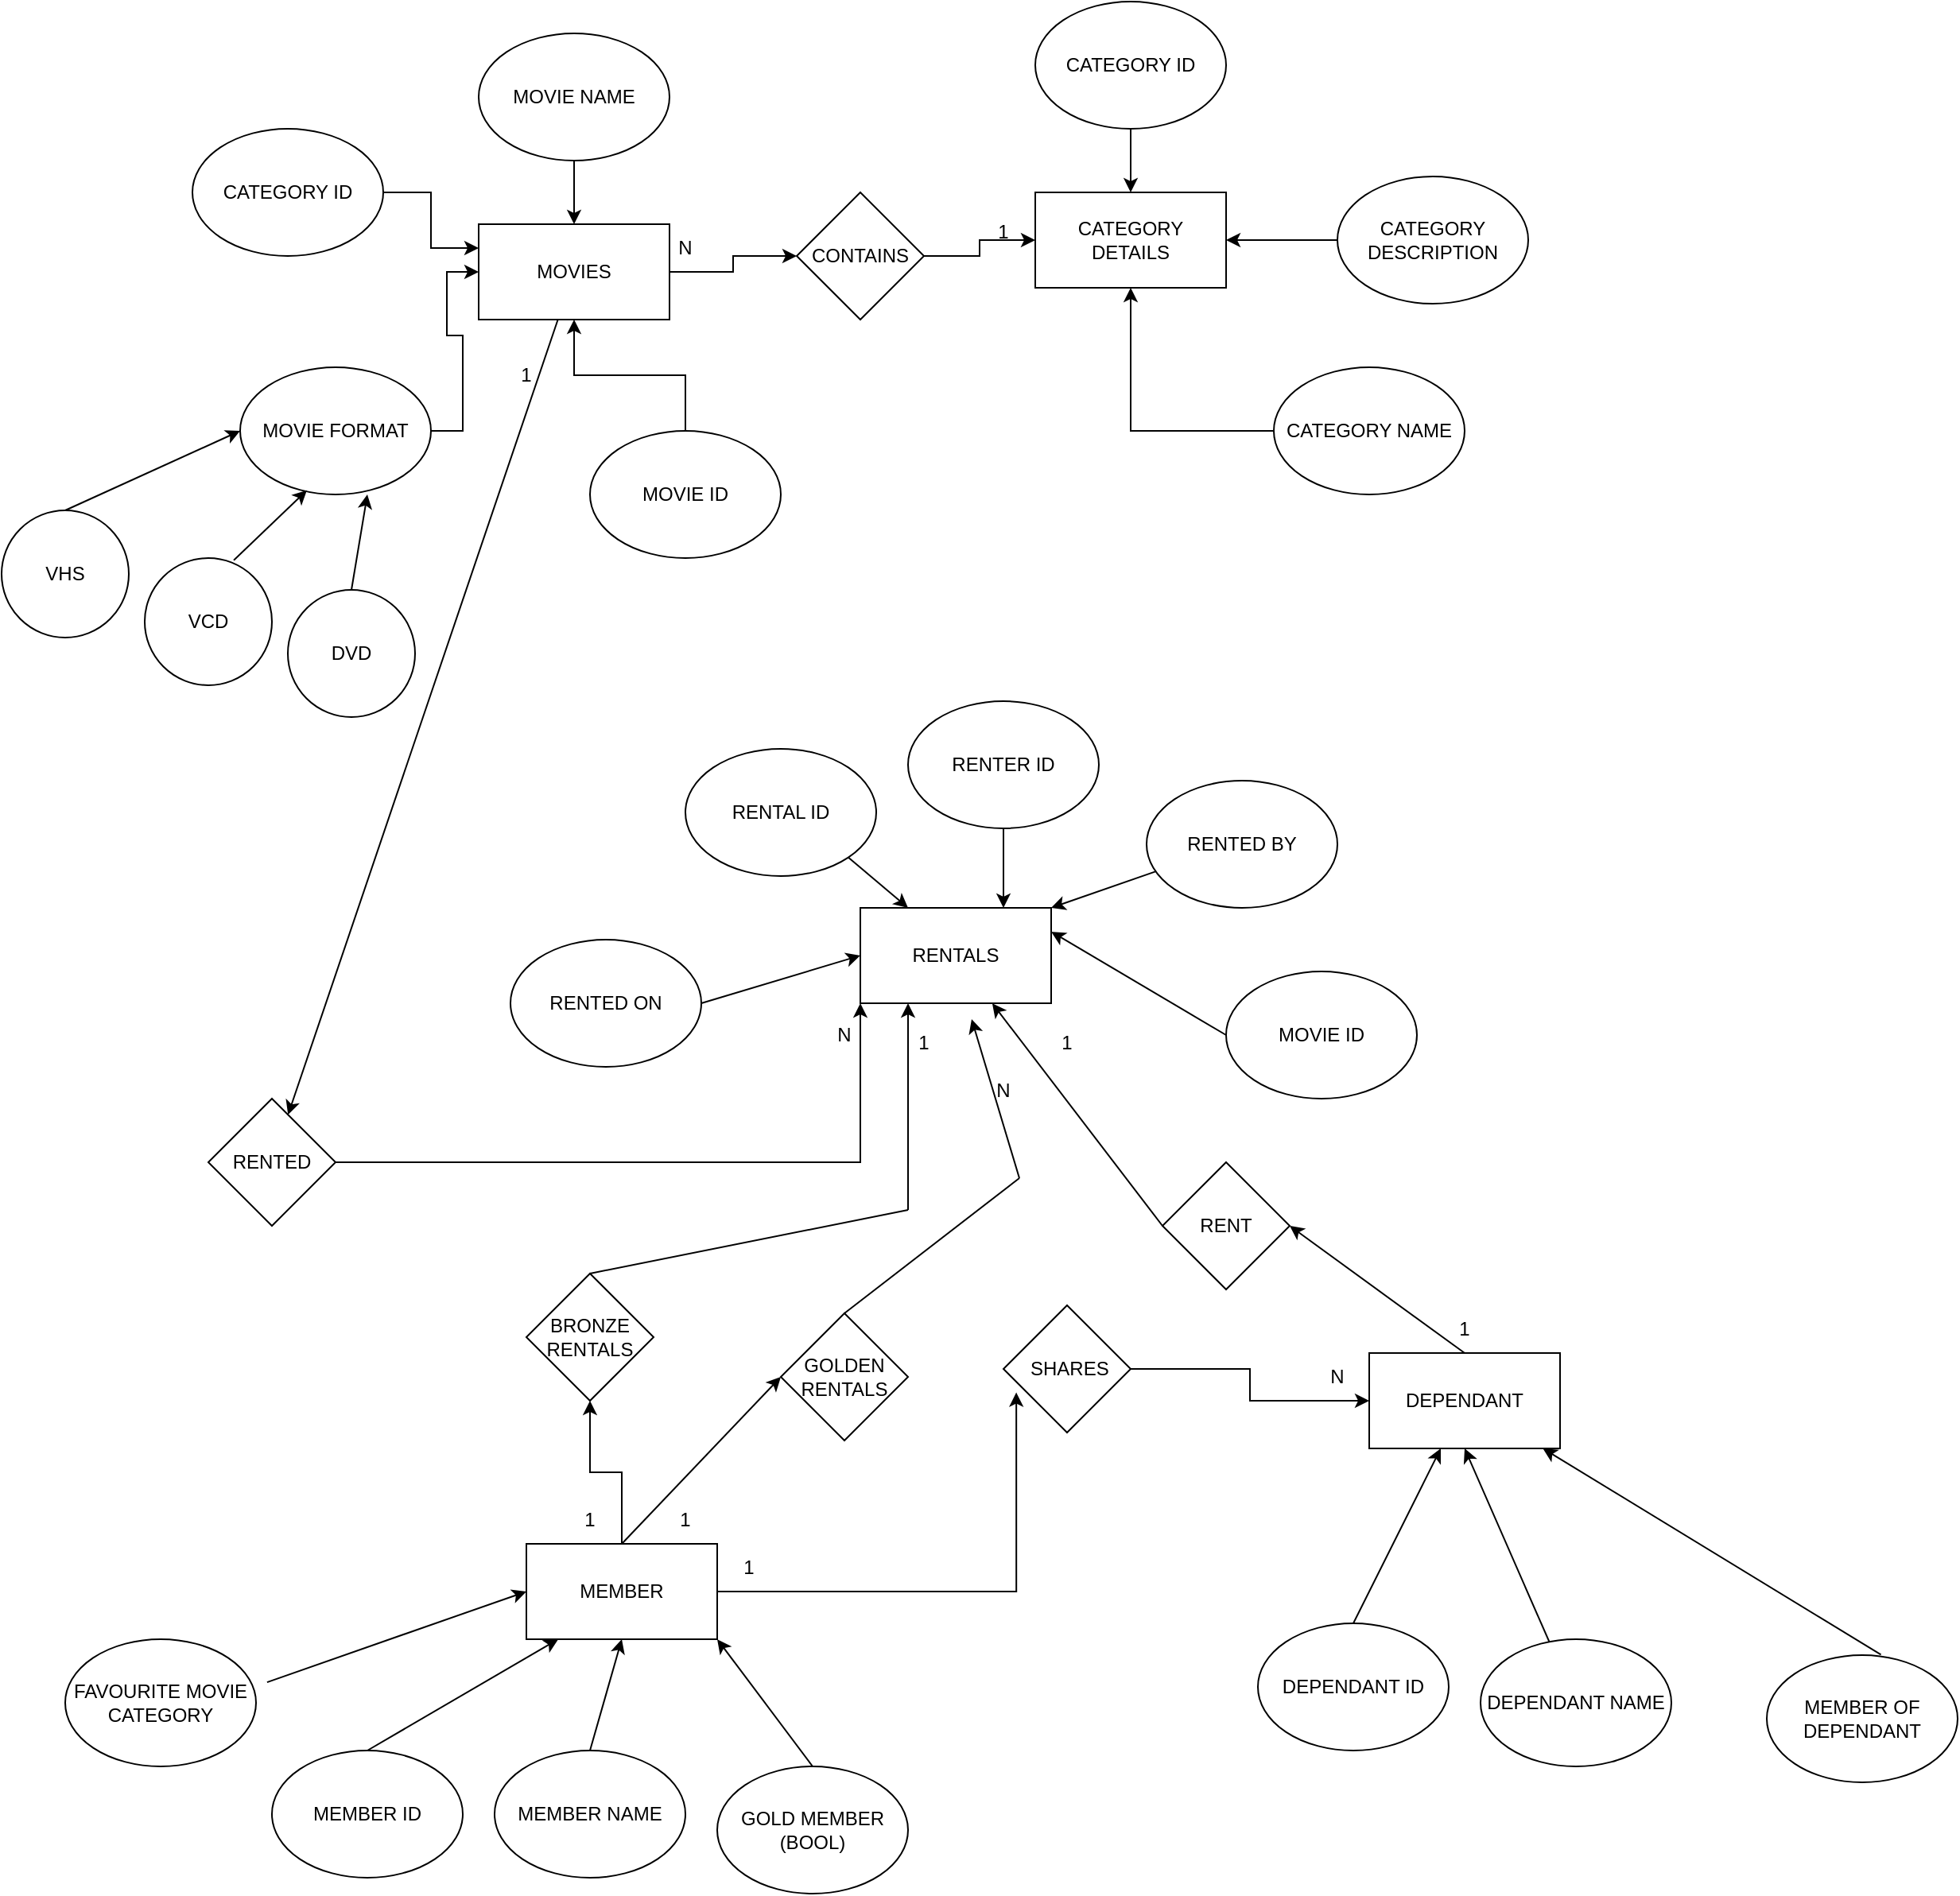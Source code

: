 <mxfile version="24.3.1" type="device">
  <diagram name="Page-1" id="s4sbyjbFs6MYSl9o08Po">
    <mxGraphModel dx="1323" dy="753" grid="1" gridSize="10" guides="1" tooltips="1" connect="1" arrows="1" fold="1" page="1" pageScale="1" pageWidth="850" pageHeight="1100" background="#ffffff" math="0" shadow="0">
      <root>
        <mxCell id="0" />
        <mxCell id="1" parent="0" />
        <mxCell id="L9C_kSaaTyOEswqFfBs4-30" style="edgeStyle=orthogonalEdgeStyle;rounded=0;orthogonalLoop=1;jettySize=auto;html=1;entryX=0;entryY=0.5;entryDx=0;entryDy=0;" edge="1" parent="1" source="L9C_kSaaTyOEswqFfBs4-1" target="L9C_kSaaTyOEswqFfBs4-29">
          <mxGeometry relative="1" as="geometry" />
        </mxCell>
        <mxCell id="L9C_kSaaTyOEswqFfBs4-1" value="MOVIES" style="rounded=0;whiteSpace=wrap;html=1;" vertex="1" parent="1">
          <mxGeometry x="380" y="150" width="120" height="60" as="geometry" />
        </mxCell>
        <mxCell id="L9C_kSaaTyOEswqFfBs4-6" style="edgeStyle=orthogonalEdgeStyle;rounded=0;orthogonalLoop=1;jettySize=auto;html=1;" edge="1" parent="1" source="L9C_kSaaTyOEswqFfBs4-2" target="L9C_kSaaTyOEswqFfBs4-1">
          <mxGeometry relative="1" as="geometry" />
        </mxCell>
        <mxCell id="L9C_kSaaTyOEswqFfBs4-2" value="MOVIE ID" style="ellipse;whiteSpace=wrap;html=1;" vertex="1" parent="1">
          <mxGeometry x="450" y="280" width="120" height="80" as="geometry" />
        </mxCell>
        <mxCell id="L9C_kSaaTyOEswqFfBs4-9" style="edgeStyle=orthogonalEdgeStyle;rounded=0;orthogonalLoop=1;jettySize=auto;html=1;entryX=0.5;entryY=0;entryDx=0;entryDy=0;" edge="1" parent="1" source="L9C_kSaaTyOEswqFfBs4-3" target="L9C_kSaaTyOEswqFfBs4-1">
          <mxGeometry relative="1" as="geometry" />
        </mxCell>
        <mxCell id="L9C_kSaaTyOEswqFfBs4-3" value="MOVIE NAME" style="ellipse;whiteSpace=wrap;html=1;" vertex="1" parent="1">
          <mxGeometry x="380" y="30" width="120" height="80" as="geometry" />
        </mxCell>
        <mxCell id="L9C_kSaaTyOEswqFfBs4-8" style="edgeStyle=orthogonalEdgeStyle;rounded=0;orthogonalLoop=1;jettySize=auto;html=1;entryX=0;entryY=0.25;entryDx=0;entryDy=0;" edge="1" parent="1" source="L9C_kSaaTyOEswqFfBs4-4" target="L9C_kSaaTyOEswqFfBs4-1">
          <mxGeometry relative="1" as="geometry" />
        </mxCell>
        <mxCell id="L9C_kSaaTyOEswqFfBs4-4" value="CATEGORY ID" style="ellipse;whiteSpace=wrap;html=1;" vertex="1" parent="1">
          <mxGeometry x="200" y="90" width="120" height="80" as="geometry" />
        </mxCell>
        <mxCell id="L9C_kSaaTyOEswqFfBs4-7" style="edgeStyle=orthogonalEdgeStyle;rounded=0;orthogonalLoop=1;jettySize=auto;html=1;entryX=0;entryY=0.5;entryDx=0;entryDy=0;" edge="1" parent="1" source="L9C_kSaaTyOEswqFfBs4-5" target="L9C_kSaaTyOEswqFfBs4-1">
          <mxGeometry relative="1" as="geometry" />
        </mxCell>
        <mxCell id="L9C_kSaaTyOEswqFfBs4-5" value="MOVIE FORMAT" style="ellipse;whiteSpace=wrap;html=1;" vertex="1" parent="1">
          <mxGeometry x="230" y="240" width="120" height="80" as="geometry" />
        </mxCell>
        <mxCell id="L9C_kSaaTyOEswqFfBs4-12" value="VHS" style="ellipse;whiteSpace=wrap;html=1;" vertex="1" parent="1">
          <mxGeometry x="80" y="330" width="80" height="80" as="geometry" />
        </mxCell>
        <mxCell id="L9C_kSaaTyOEswqFfBs4-13" value="VCD" style="ellipse;whiteSpace=wrap;html=1;" vertex="1" parent="1">
          <mxGeometry x="170" y="360" width="80" height="80" as="geometry" />
        </mxCell>
        <mxCell id="L9C_kSaaTyOEswqFfBs4-14" value="DVD" style="ellipse;whiteSpace=wrap;html=1;" vertex="1" parent="1">
          <mxGeometry x="260" y="380" width="80" height="80" as="geometry" />
        </mxCell>
        <mxCell id="L9C_kSaaTyOEswqFfBs4-18" value="" style="endArrow=classic;html=1;rounded=0;exitX=0.5;exitY=0;exitDx=0;exitDy=0;entryX=0;entryY=0.5;entryDx=0;entryDy=0;" edge="1" parent="1" source="L9C_kSaaTyOEswqFfBs4-12" target="L9C_kSaaTyOEswqFfBs4-5">
          <mxGeometry width="50" height="50" relative="1" as="geometry">
            <mxPoint x="260" y="360" as="sourcePoint" />
            <mxPoint x="310" y="310" as="targetPoint" />
          </mxGeometry>
        </mxCell>
        <mxCell id="L9C_kSaaTyOEswqFfBs4-19" value="" style="endArrow=classic;html=1;rounded=0;exitX=0.7;exitY=0.017;exitDx=0;exitDy=0;exitPerimeter=0;entryX=0.35;entryY=0.967;entryDx=0;entryDy=0;entryPerimeter=0;" edge="1" parent="1" source="L9C_kSaaTyOEswqFfBs4-13" target="L9C_kSaaTyOEswqFfBs4-5">
          <mxGeometry width="50" height="50" relative="1" as="geometry">
            <mxPoint x="260" y="360" as="sourcePoint" />
            <mxPoint x="310" y="310" as="targetPoint" />
          </mxGeometry>
        </mxCell>
        <mxCell id="L9C_kSaaTyOEswqFfBs4-20" value="" style="endArrow=classic;html=1;rounded=0;exitX=0.5;exitY=0;exitDx=0;exitDy=0;" edge="1" parent="1" source="L9C_kSaaTyOEswqFfBs4-14">
          <mxGeometry width="50" height="50" relative="1" as="geometry">
            <mxPoint x="260" y="360" as="sourcePoint" />
            <mxPoint x="310" y="320" as="targetPoint" />
          </mxGeometry>
        </mxCell>
        <mxCell id="L9C_kSaaTyOEswqFfBs4-22" value="CATEGORY DETAILS" style="rounded=0;whiteSpace=wrap;html=1;" vertex="1" parent="1">
          <mxGeometry x="730" y="130" width="120" height="60" as="geometry" />
        </mxCell>
        <mxCell id="L9C_kSaaTyOEswqFfBs4-27" style="edgeStyle=orthogonalEdgeStyle;rounded=0;orthogonalLoop=1;jettySize=auto;html=1;" edge="1" parent="1" source="L9C_kSaaTyOEswqFfBs4-23" target="L9C_kSaaTyOEswqFfBs4-22">
          <mxGeometry relative="1" as="geometry" />
        </mxCell>
        <mxCell id="L9C_kSaaTyOEswqFfBs4-23" value="CATEGORY NAME" style="ellipse;whiteSpace=wrap;html=1;" vertex="1" parent="1">
          <mxGeometry x="880" y="240" width="120" height="80" as="geometry" />
        </mxCell>
        <mxCell id="L9C_kSaaTyOEswqFfBs4-28" style="edgeStyle=orthogonalEdgeStyle;rounded=0;orthogonalLoop=1;jettySize=auto;html=1;" edge="1" parent="1" source="L9C_kSaaTyOEswqFfBs4-24" target="L9C_kSaaTyOEswqFfBs4-22">
          <mxGeometry relative="1" as="geometry" />
        </mxCell>
        <mxCell id="L9C_kSaaTyOEswqFfBs4-24" value="CATEGORY ID" style="ellipse;whiteSpace=wrap;html=1;" vertex="1" parent="1">
          <mxGeometry x="730" y="10" width="120" height="80" as="geometry" />
        </mxCell>
        <mxCell id="L9C_kSaaTyOEswqFfBs4-26" style="edgeStyle=orthogonalEdgeStyle;rounded=0;orthogonalLoop=1;jettySize=auto;html=1;entryX=1;entryY=0.5;entryDx=0;entryDy=0;" edge="1" parent="1" source="L9C_kSaaTyOEswqFfBs4-25" target="L9C_kSaaTyOEswqFfBs4-22">
          <mxGeometry relative="1" as="geometry" />
        </mxCell>
        <mxCell id="L9C_kSaaTyOEswqFfBs4-25" value="CATEGORY DESCRIPTION" style="ellipse;whiteSpace=wrap;html=1;" vertex="1" parent="1">
          <mxGeometry x="920" y="120" width="120" height="80" as="geometry" />
        </mxCell>
        <mxCell id="L9C_kSaaTyOEswqFfBs4-31" style="edgeStyle=orthogonalEdgeStyle;rounded=0;orthogonalLoop=1;jettySize=auto;html=1;" edge="1" parent="1" source="L9C_kSaaTyOEswqFfBs4-29" target="L9C_kSaaTyOEswqFfBs4-22">
          <mxGeometry relative="1" as="geometry" />
        </mxCell>
        <mxCell id="L9C_kSaaTyOEswqFfBs4-29" value="CONTAINS" style="rhombus;whiteSpace=wrap;html=1;" vertex="1" parent="1">
          <mxGeometry x="580" y="130" width="80" height="80" as="geometry" />
        </mxCell>
        <mxCell id="L9C_kSaaTyOEswqFfBs4-32" value="1" style="text;html=1;align=center;verticalAlign=middle;whiteSpace=wrap;rounded=0;" vertex="1" parent="1">
          <mxGeometry x="680" y="140" width="60" height="30" as="geometry" />
        </mxCell>
        <mxCell id="L9C_kSaaTyOEswqFfBs4-33" value="N" style="text;html=1;align=center;verticalAlign=middle;whiteSpace=wrap;rounded=0;" vertex="1" parent="1">
          <mxGeometry x="480" y="150" width="60" height="30" as="geometry" />
        </mxCell>
        <mxCell id="L9C_kSaaTyOEswqFfBs4-88" style="edgeStyle=orthogonalEdgeStyle;rounded=0;orthogonalLoop=1;jettySize=auto;html=1;entryX=0.5;entryY=1;entryDx=0;entryDy=0;" edge="1" parent="1" source="L9C_kSaaTyOEswqFfBs4-34" target="L9C_kSaaTyOEswqFfBs4-83">
          <mxGeometry relative="1" as="geometry" />
        </mxCell>
        <mxCell id="L9C_kSaaTyOEswqFfBs4-34" value="MEMBER" style="rounded=0;whiteSpace=wrap;html=1;" vertex="1" parent="1">
          <mxGeometry x="410" y="980" width="120" height="60" as="geometry" />
        </mxCell>
        <mxCell id="L9C_kSaaTyOEswqFfBs4-35" value="MEMBER ID" style="ellipse;whiteSpace=wrap;html=1;" vertex="1" parent="1">
          <mxGeometry x="250" y="1110" width="120" height="80" as="geometry" />
        </mxCell>
        <mxCell id="L9C_kSaaTyOEswqFfBs4-36" value="MEMBER NAME" style="ellipse;whiteSpace=wrap;html=1;" vertex="1" parent="1">
          <mxGeometry x="390" y="1110" width="120" height="80" as="geometry" />
        </mxCell>
        <mxCell id="L9C_kSaaTyOEswqFfBs4-37" value="GOLD MEMBER&lt;div&gt;(BOOL)&lt;/div&gt;" style="ellipse;whiteSpace=wrap;html=1;" vertex="1" parent="1">
          <mxGeometry x="530" y="1120" width="120" height="80" as="geometry" />
        </mxCell>
        <mxCell id="L9C_kSaaTyOEswqFfBs4-38" value="" style="endArrow=classic;html=1;rounded=0;exitX=0.5;exitY=0;exitDx=0;exitDy=0;entryX=1;entryY=1;entryDx=0;entryDy=0;" edge="1" parent="1" source="L9C_kSaaTyOEswqFfBs4-37" target="L9C_kSaaTyOEswqFfBs4-34">
          <mxGeometry width="50" height="50" relative="1" as="geometry">
            <mxPoint x="680" y="750" as="sourcePoint" />
            <mxPoint x="730" y="700" as="targetPoint" />
          </mxGeometry>
        </mxCell>
        <mxCell id="L9C_kSaaTyOEswqFfBs4-40" value="" style="endArrow=classic;html=1;rounded=0;exitX=0.5;exitY=0;exitDx=0;exitDy=0;entryX=0.5;entryY=1;entryDx=0;entryDy=0;" edge="1" parent="1" source="L9C_kSaaTyOEswqFfBs4-36" target="L9C_kSaaTyOEswqFfBs4-34">
          <mxGeometry width="50" height="50" relative="1" as="geometry">
            <mxPoint x="680" y="750" as="sourcePoint" />
            <mxPoint x="730" y="700" as="targetPoint" />
          </mxGeometry>
        </mxCell>
        <mxCell id="L9C_kSaaTyOEswqFfBs4-41" value="" style="endArrow=classic;html=1;rounded=0;exitX=0.5;exitY=0;exitDx=0;exitDy=0;entryX=0.167;entryY=1;entryDx=0;entryDy=0;entryPerimeter=0;" edge="1" parent="1" source="L9C_kSaaTyOEswqFfBs4-35" target="L9C_kSaaTyOEswqFfBs4-34">
          <mxGeometry width="50" height="50" relative="1" as="geometry">
            <mxPoint x="680" y="750" as="sourcePoint" />
            <mxPoint x="730" y="700" as="targetPoint" />
          </mxGeometry>
        </mxCell>
        <mxCell id="L9C_kSaaTyOEswqFfBs4-42" value="DEPENDANT" style="rounded=0;whiteSpace=wrap;html=1;" vertex="1" parent="1">
          <mxGeometry x="940" y="860" width="120" height="60" as="geometry" />
        </mxCell>
        <mxCell id="L9C_kSaaTyOEswqFfBs4-43" value="DEPENDANT ID" style="ellipse;whiteSpace=wrap;html=1;" vertex="1" parent="1">
          <mxGeometry x="870" y="1030" width="120" height="80" as="geometry" />
        </mxCell>
        <mxCell id="L9C_kSaaTyOEswqFfBs4-44" value="DEPENDANT NAME" style="ellipse;whiteSpace=wrap;html=1;" vertex="1" parent="1">
          <mxGeometry x="1010" y="1040" width="120" height="80" as="geometry" />
        </mxCell>
        <mxCell id="L9C_kSaaTyOEswqFfBs4-45" value="MEMBER OF DEPENDANT" style="ellipse;whiteSpace=wrap;html=1;" vertex="1" parent="1">
          <mxGeometry x="1190" y="1050" width="120" height="80" as="geometry" />
        </mxCell>
        <mxCell id="L9C_kSaaTyOEswqFfBs4-46" value="" style="endArrow=classic;html=1;rounded=0;exitX=0.5;exitY=0;exitDx=0;exitDy=0;" edge="1" parent="1" source="L9C_kSaaTyOEswqFfBs4-43" target="L9C_kSaaTyOEswqFfBs4-42">
          <mxGeometry width="50" height="50" relative="1" as="geometry">
            <mxPoint x="880" y="630" as="sourcePoint" />
            <mxPoint x="930" y="580" as="targetPoint" />
          </mxGeometry>
        </mxCell>
        <mxCell id="L9C_kSaaTyOEswqFfBs4-47" value="" style="endArrow=classic;html=1;rounded=0;entryX=0.5;entryY=1;entryDx=0;entryDy=0;" edge="1" parent="1" source="L9C_kSaaTyOEswqFfBs4-44" target="L9C_kSaaTyOEswqFfBs4-42">
          <mxGeometry width="50" height="50" relative="1" as="geometry">
            <mxPoint x="880" y="630" as="sourcePoint" />
            <mxPoint x="930" y="580" as="targetPoint" />
          </mxGeometry>
        </mxCell>
        <mxCell id="L9C_kSaaTyOEswqFfBs4-48" value="" style="endArrow=classic;html=1;rounded=0;exitX=0.598;exitY=-0.004;exitDx=0;exitDy=0;exitPerimeter=0;" edge="1" parent="1" source="L9C_kSaaTyOEswqFfBs4-45" target="L9C_kSaaTyOEswqFfBs4-42">
          <mxGeometry width="50" height="50" relative="1" as="geometry">
            <mxPoint x="880" y="630" as="sourcePoint" />
            <mxPoint x="1060" y="640" as="targetPoint" />
          </mxGeometry>
        </mxCell>
        <mxCell id="L9C_kSaaTyOEswqFfBs4-51" style="edgeStyle=orthogonalEdgeStyle;rounded=0;orthogonalLoop=1;jettySize=auto;html=1;" edge="1" parent="1" source="L9C_kSaaTyOEswqFfBs4-49" target="L9C_kSaaTyOEswqFfBs4-42">
          <mxGeometry relative="1" as="geometry" />
        </mxCell>
        <mxCell id="L9C_kSaaTyOEswqFfBs4-49" value="&amp;nbsp;SHARES" style="rhombus;whiteSpace=wrap;html=1;" vertex="1" parent="1">
          <mxGeometry x="710" y="830" width="80" height="80" as="geometry" />
        </mxCell>
        <mxCell id="L9C_kSaaTyOEswqFfBs4-50" style="edgeStyle=orthogonalEdgeStyle;rounded=0;orthogonalLoop=1;jettySize=auto;html=1;entryX=0.101;entryY=0.685;entryDx=0;entryDy=0;entryPerimeter=0;" edge="1" parent="1" source="L9C_kSaaTyOEswqFfBs4-34" target="L9C_kSaaTyOEswqFfBs4-49">
          <mxGeometry relative="1" as="geometry" />
        </mxCell>
        <mxCell id="L9C_kSaaTyOEswqFfBs4-52" value="1" style="text;html=1;align=center;verticalAlign=middle;whiteSpace=wrap;rounded=0;" vertex="1" parent="1">
          <mxGeometry x="520" y="980" width="60" height="30" as="geometry" />
        </mxCell>
        <mxCell id="L9C_kSaaTyOEswqFfBs4-53" value="N" style="text;html=1;align=center;verticalAlign=middle;whiteSpace=wrap;rounded=0;" vertex="1" parent="1">
          <mxGeometry x="890" y="860" width="60" height="30" as="geometry" />
        </mxCell>
        <mxCell id="L9C_kSaaTyOEswqFfBs4-54" value="RENTALS" style="rounded=0;whiteSpace=wrap;html=1;" vertex="1" parent="1">
          <mxGeometry x="620" y="580" width="120" height="60" as="geometry" />
        </mxCell>
        <mxCell id="L9C_kSaaTyOEswqFfBs4-56" value="RENTAL ID" style="ellipse;whiteSpace=wrap;html=1;" vertex="1" parent="1">
          <mxGeometry x="510" y="480" width="120" height="80" as="geometry" />
        </mxCell>
        <mxCell id="L9C_kSaaTyOEswqFfBs4-57" value="RENTED BY" style="ellipse;whiteSpace=wrap;html=1;" vertex="1" parent="1">
          <mxGeometry x="800" y="500" width="120" height="80" as="geometry" />
        </mxCell>
        <mxCell id="L9C_kSaaTyOEswqFfBs4-59" value="RENTER ID" style="ellipse;whiteSpace=wrap;html=1;" vertex="1" parent="1">
          <mxGeometry x="650" y="450" width="120" height="80" as="geometry" />
        </mxCell>
        <mxCell id="L9C_kSaaTyOEswqFfBs4-60" value="MOVIE ID" style="ellipse;whiteSpace=wrap;html=1;" vertex="1" parent="1">
          <mxGeometry x="850" y="620" width="120" height="80" as="geometry" />
        </mxCell>
        <mxCell id="L9C_kSaaTyOEswqFfBs4-61" value="RENTED ON" style="ellipse;whiteSpace=wrap;html=1;" vertex="1" parent="1">
          <mxGeometry x="400" y="600" width="120" height="80" as="geometry" />
        </mxCell>
        <mxCell id="L9C_kSaaTyOEswqFfBs4-63" value="" style="endArrow=classic;html=1;rounded=0;exitX=1;exitY=0.5;exitDx=0;exitDy=0;entryX=0;entryY=0.5;entryDx=0;entryDy=0;" edge="1" parent="1" source="L9C_kSaaTyOEswqFfBs4-61" target="L9C_kSaaTyOEswqFfBs4-54">
          <mxGeometry width="50" height="50" relative="1" as="geometry">
            <mxPoint x="710" y="830" as="sourcePoint" />
            <mxPoint x="760" y="780" as="targetPoint" />
          </mxGeometry>
        </mxCell>
        <mxCell id="L9C_kSaaTyOEswqFfBs4-64" value="" style="endArrow=classic;html=1;rounded=0;exitX=0;exitY=0.5;exitDx=0;exitDy=0;entryX=1;entryY=0.25;entryDx=0;entryDy=0;" edge="1" parent="1" source="L9C_kSaaTyOEswqFfBs4-60" target="L9C_kSaaTyOEswqFfBs4-54">
          <mxGeometry width="50" height="50" relative="1" as="geometry">
            <mxPoint x="710" y="830" as="sourcePoint" />
            <mxPoint x="760" y="780" as="targetPoint" />
          </mxGeometry>
        </mxCell>
        <mxCell id="L9C_kSaaTyOEswqFfBs4-65" value="" style="endArrow=classic;html=1;rounded=0;exitX=0.049;exitY=0.713;exitDx=0;exitDy=0;exitPerimeter=0;entryX=1;entryY=0;entryDx=0;entryDy=0;" edge="1" parent="1" source="L9C_kSaaTyOEswqFfBs4-57" target="L9C_kSaaTyOEswqFfBs4-54">
          <mxGeometry width="50" height="50" relative="1" as="geometry">
            <mxPoint x="720" y="840" as="sourcePoint" />
            <mxPoint x="770" y="790" as="targetPoint" />
          </mxGeometry>
        </mxCell>
        <mxCell id="L9C_kSaaTyOEswqFfBs4-66" value="" style="endArrow=classic;html=1;rounded=0;exitX=0.5;exitY=1;exitDx=0;exitDy=0;entryX=0.75;entryY=0;entryDx=0;entryDy=0;" edge="1" parent="1" source="L9C_kSaaTyOEswqFfBs4-59" target="L9C_kSaaTyOEswqFfBs4-54">
          <mxGeometry width="50" height="50" relative="1" as="geometry">
            <mxPoint x="730" y="850" as="sourcePoint" />
            <mxPoint x="780" y="800" as="targetPoint" />
          </mxGeometry>
        </mxCell>
        <mxCell id="L9C_kSaaTyOEswqFfBs4-67" value="" style="endArrow=classic;html=1;rounded=0;exitX=1;exitY=1;exitDx=0;exitDy=0;entryX=0.25;entryY=0;entryDx=0;entryDy=0;" edge="1" parent="1" source="L9C_kSaaTyOEswqFfBs4-56" target="L9C_kSaaTyOEswqFfBs4-54">
          <mxGeometry width="50" height="50" relative="1" as="geometry">
            <mxPoint x="740" y="860" as="sourcePoint" />
            <mxPoint x="790" y="810" as="targetPoint" />
          </mxGeometry>
        </mxCell>
        <mxCell id="L9C_kSaaTyOEswqFfBs4-68" value="FAVOURITE MOVIE CATEGORY" style="ellipse;whiteSpace=wrap;html=1;" vertex="1" parent="1">
          <mxGeometry x="120" y="1040" width="120" height="80" as="geometry" />
        </mxCell>
        <mxCell id="L9C_kSaaTyOEswqFfBs4-69" value="" style="endArrow=classic;html=1;rounded=0;exitX=1.058;exitY=0.338;exitDx=0;exitDy=0;exitPerimeter=0;entryX=0;entryY=0.5;entryDx=0;entryDy=0;" edge="1" parent="1" source="L9C_kSaaTyOEswqFfBs4-68" target="L9C_kSaaTyOEswqFfBs4-34">
          <mxGeometry width="50" height="50" relative="1" as="geometry">
            <mxPoint x="710" y="990" as="sourcePoint" />
            <mxPoint x="760" y="940" as="targetPoint" />
          </mxGeometry>
        </mxCell>
        <mxCell id="L9C_kSaaTyOEswqFfBs4-72" style="edgeStyle=orthogonalEdgeStyle;rounded=0;orthogonalLoop=1;jettySize=auto;html=1;entryX=0;entryY=1;entryDx=0;entryDy=0;" edge="1" parent="1" source="L9C_kSaaTyOEswqFfBs4-70" target="L9C_kSaaTyOEswqFfBs4-54">
          <mxGeometry relative="1" as="geometry" />
        </mxCell>
        <mxCell id="L9C_kSaaTyOEswqFfBs4-70" value="RENTED" style="rhombus;whiteSpace=wrap;html=1;" vertex="1" parent="1">
          <mxGeometry x="210" y="700" width="80" height="80" as="geometry" />
        </mxCell>
        <mxCell id="L9C_kSaaTyOEswqFfBs4-71" value="" style="endArrow=classic;html=1;rounded=0;" edge="1" parent="1" source="L9C_kSaaTyOEswqFfBs4-1" target="L9C_kSaaTyOEswqFfBs4-70">
          <mxGeometry width="50" height="50" relative="1" as="geometry">
            <mxPoint x="710" y="490" as="sourcePoint" />
            <mxPoint x="760" y="440" as="targetPoint" />
          </mxGeometry>
        </mxCell>
        <mxCell id="L9C_kSaaTyOEswqFfBs4-73" value="1" style="text;html=1;align=center;verticalAlign=middle;whiteSpace=wrap;rounded=0;" vertex="1" parent="1">
          <mxGeometry x="380" y="230" width="60" height="30" as="geometry" />
        </mxCell>
        <mxCell id="L9C_kSaaTyOEswqFfBs4-75" value="N" style="text;html=1;align=center;verticalAlign=middle;whiteSpace=wrap;rounded=0;" vertex="1" parent="1">
          <mxGeometry x="580" y="645" width="60" height="30" as="geometry" />
        </mxCell>
        <mxCell id="L9C_kSaaTyOEswqFfBs4-76" value="RENT" style="rhombus;whiteSpace=wrap;html=1;" vertex="1" parent="1">
          <mxGeometry x="810" y="740" width="80" height="80" as="geometry" />
        </mxCell>
        <mxCell id="L9C_kSaaTyOEswqFfBs4-79" value="" style="endArrow=classic;html=1;rounded=0;exitX=0.5;exitY=0;exitDx=0;exitDy=0;entryX=1;entryY=0.5;entryDx=0;entryDy=0;" edge="1" parent="1" source="L9C_kSaaTyOEswqFfBs4-42" target="L9C_kSaaTyOEswqFfBs4-76">
          <mxGeometry width="50" height="50" relative="1" as="geometry">
            <mxPoint x="710" y="990" as="sourcePoint" />
            <mxPoint x="760" y="940" as="targetPoint" />
          </mxGeometry>
        </mxCell>
        <mxCell id="L9C_kSaaTyOEswqFfBs4-80" value="" style="endArrow=classic;html=1;rounded=0;exitX=0;exitY=0.5;exitDx=0;exitDy=0;" edge="1" parent="1" source="L9C_kSaaTyOEswqFfBs4-76" target="L9C_kSaaTyOEswqFfBs4-54">
          <mxGeometry width="50" height="50" relative="1" as="geometry">
            <mxPoint x="710" y="990" as="sourcePoint" />
            <mxPoint x="760" y="940" as="targetPoint" />
          </mxGeometry>
        </mxCell>
        <mxCell id="L9C_kSaaTyOEswqFfBs4-81" value="1" style="text;html=1;align=center;verticalAlign=middle;whiteSpace=wrap;rounded=0;" vertex="1" parent="1">
          <mxGeometry x="970" y="830" width="60" height="30" as="geometry" />
        </mxCell>
        <mxCell id="L9C_kSaaTyOEswqFfBs4-82" value="1" style="text;html=1;align=center;verticalAlign=middle;whiteSpace=wrap;rounded=0;" vertex="1" parent="1">
          <mxGeometry x="720" y="650" width="60" height="30" as="geometry" />
        </mxCell>
        <mxCell id="L9C_kSaaTyOEswqFfBs4-83" value="BRONZE RENTALS" style="rhombus;whiteSpace=wrap;html=1;" vertex="1" parent="1">
          <mxGeometry x="410" y="810" width="80" height="80" as="geometry" />
        </mxCell>
        <mxCell id="L9C_kSaaTyOEswqFfBs4-86" value="" style="endArrow=none;html=1;rounded=0;exitX=0.5;exitY=0;exitDx=0;exitDy=0;" edge="1" parent="1" source="L9C_kSaaTyOEswqFfBs4-83">
          <mxGeometry width="50" height="50" relative="1" as="geometry">
            <mxPoint x="710" y="830" as="sourcePoint" />
            <mxPoint x="650" y="770" as="targetPoint" />
          </mxGeometry>
        </mxCell>
        <mxCell id="L9C_kSaaTyOEswqFfBs4-87" value="" style="endArrow=classic;html=1;rounded=0;entryX=0.25;entryY=1;entryDx=0;entryDy=0;" edge="1" parent="1" target="L9C_kSaaTyOEswqFfBs4-54">
          <mxGeometry width="50" height="50" relative="1" as="geometry">
            <mxPoint x="650" y="770" as="sourcePoint" />
            <mxPoint x="760" y="780" as="targetPoint" />
          </mxGeometry>
        </mxCell>
        <mxCell id="L9C_kSaaTyOEswqFfBs4-89" value="1" style="text;html=1;align=center;verticalAlign=middle;whiteSpace=wrap;rounded=0;" vertex="1" parent="1">
          <mxGeometry x="420" y="950" width="60" height="30" as="geometry" />
        </mxCell>
        <mxCell id="L9C_kSaaTyOEswqFfBs4-91" value="1" style="text;html=1;align=center;verticalAlign=middle;whiteSpace=wrap;rounded=0;" vertex="1" parent="1">
          <mxGeometry x="630" y="650" width="60" height="30" as="geometry" />
        </mxCell>
        <mxCell id="L9C_kSaaTyOEswqFfBs4-94" value="GOLDEN RENTALS" style="rhombus;whiteSpace=wrap;html=1;" vertex="1" parent="1">
          <mxGeometry x="570" y="835" width="80" height="80" as="geometry" />
        </mxCell>
        <mxCell id="L9C_kSaaTyOEswqFfBs4-95" value="" style="endArrow=classic;html=1;rounded=0;exitX=0.5;exitY=0;exitDx=0;exitDy=0;entryX=0;entryY=0.5;entryDx=0;entryDy=0;" edge="1" parent="1" source="L9C_kSaaTyOEswqFfBs4-34" target="L9C_kSaaTyOEswqFfBs4-94">
          <mxGeometry width="50" height="50" relative="1" as="geometry">
            <mxPoint x="710" y="830" as="sourcePoint" />
            <mxPoint x="760" y="780" as="targetPoint" />
          </mxGeometry>
        </mxCell>
        <mxCell id="L9C_kSaaTyOEswqFfBs4-96" value="" style="endArrow=none;html=1;rounded=0;exitX=0.5;exitY=0;exitDx=0;exitDy=0;" edge="1" parent="1" source="L9C_kSaaTyOEswqFfBs4-94">
          <mxGeometry width="50" height="50" relative="1" as="geometry">
            <mxPoint x="710" y="830" as="sourcePoint" />
            <mxPoint x="720" y="750" as="targetPoint" />
          </mxGeometry>
        </mxCell>
        <mxCell id="L9C_kSaaTyOEswqFfBs4-97" value="" style="endArrow=classic;html=1;rounded=0;entryX=1;entryY=0;entryDx=0;entryDy=0;" edge="1" parent="1" target="L9C_kSaaTyOEswqFfBs4-91">
          <mxGeometry width="50" height="50" relative="1" as="geometry">
            <mxPoint x="720" y="750" as="sourcePoint" />
            <mxPoint x="760" y="780" as="targetPoint" />
          </mxGeometry>
        </mxCell>
        <mxCell id="L9C_kSaaTyOEswqFfBs4-98" value="1" style="text;html=1;align=center;verticalAlign=middle;whiteSpace=wrap;rounded=0;" vertex="1" parent="1">
          <mxGeometry x="480" y="950" width="60" height="30" as="geometry" />
        </mxCell>
        <mxCell id="L9C_kSaaTyOEswqFfBs4-99" value="N" style="text;html=1;align=center;verticalAlign=middle;whiteSpace=wrap;rounded=0;" vertex="1" parent="1">
          <mxGeometry x="680" y="680" width="60" height="30" as="geometry" />
        </mxCell>
      </root>
    </mxGraphModel>
  </diagram>
</mxfile>
